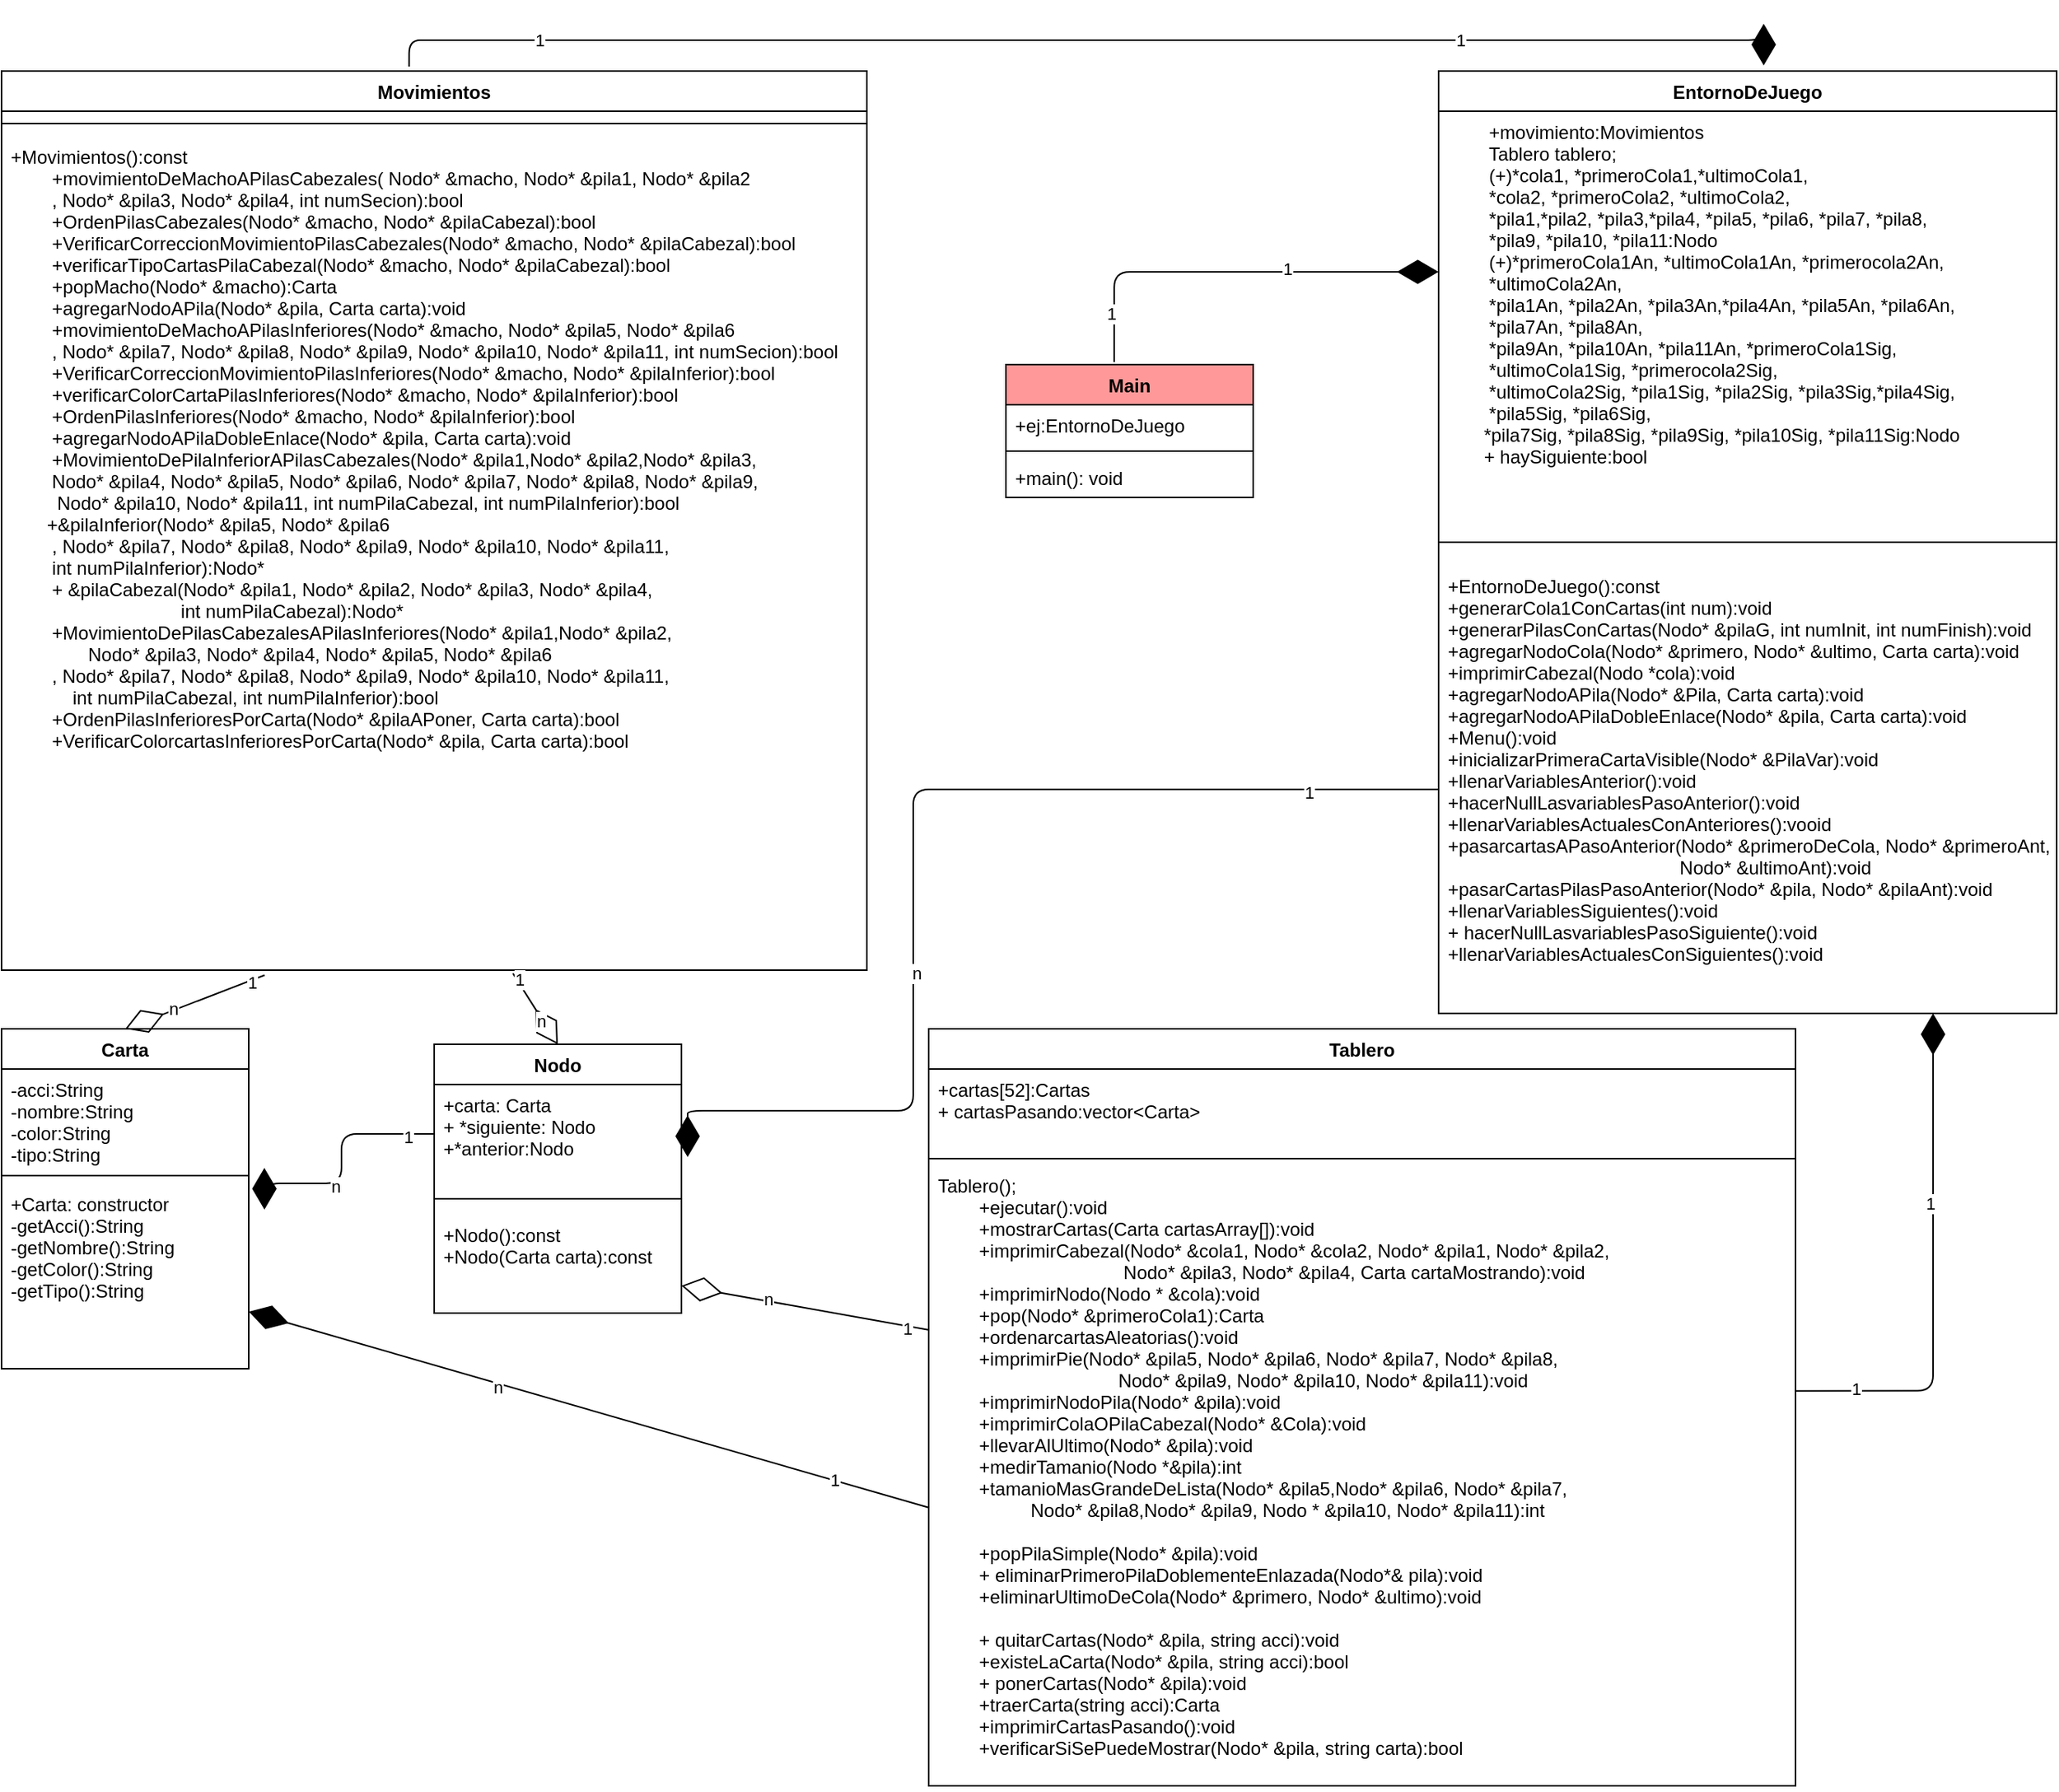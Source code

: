 <mxfile version="13.9.9" type="device"><diagram id="C5RBs43oDa-KdzZeNtuy" name="Page-1"><mxGraphModel dx="1086" dy="806" grid="1" gridSize="10" guides="1" tooltips="1" connect="1" arrows="1" fold="1" page="1" pageScale="1" pageWidth="827" pageHeight="1169" math="0" shadow="0"><root><mxCell id="WIyWlLk6GJQsqaUBKTNV-0"/><mxCell id="WIyWlLk6GJQsqaUBKTNV-1" parent="WIyWlLk6GJQsqaUBKTNV-0"/><mxCell id="x6oWoyoot9F923T2X3vi-0" value="Main" style="swimlane;fontStyle=1;align=center;verticalAlign=top;childLayout=stackLayout;horizontal=1;startSize=26;horizontalStack=0;resizeParent=1;resizeParentMax=0;resizeLast=0;collapsible=1;marginBottom=0;fillColor=#FF9999;" parent="WIyWlLk6GJQsqaUBKTNV-1" vertex="1"><mxGeometry x="770" y="240" width="160" height="86" as="geometry"/></mxCell><mxCell id="x6oWoyoot9F923T2X3vi-1" value="+ej:EntornoDeJuego" style="text;strokeColor=none;fillColor=none;align=left;verticalAlign=top;spacingLeft=4;spacingRight=4;overflow=hidden;rotatable=0;points=[[0,0.5],[1,0.5]];portConstraint=eastwest;" parent="x6oWoyoot9F923T2X3vi-0" vertex="1"><mxGeometry y="26" width="160" height="26" as="geometry"/></mxCell><mxCell id="x6oWoyoot9F923T2X3vi-2" value="" style="line;strokeWidth=1;fillColor=none;align=left;verticalAlign=middle;spacingTop=-1;spacingLeft=3;spacingRight=3;rotatable=0;labelPosition=right;points=[];portConstraint=eastwest;" parent="x6oWoyoot9F923T2X3vi-0" vertex="1"><mxGeometry y="52" width="160" height="8" as="geometry"/></mxCell><mxCell id="x6oWoyoot9F923T2X3vi-3" value="+main(): void" style="text;strokeColor=none;fillColor=none;align=left;verticalAlign=top;spacingLeft=4;spacingRight=4;overflow=hidden;rotatable=0;points=[[0,0.5],[1,0.5]];portConstraint=eastwest;" parent="x6oWoyoot9F923T2X3vi-0" vertex="1"><mxGeometry y="60" width="160" height="26" as="geometry"/></mxCell><mxCell id="x6oWoyoot9F923T2X3vi-4" value="Tablero" style="swimlane;fontStyle=1;align=center;verticalAlign=top;childLayout=stackLayout;horizontal=1;startSize=26;horizontalStack=0;resizeParent=1;resizeParentMax=0;resizeLast=0;collapsible=1;marginBottom=0;" parent="WIyWlLk6GJQsqaUBKTNV-1" vertex="1"><mxGeometry x="720" y="670" width="561" height="490" as="geometry"/></mxCell><mxCell id="x6oWoyoot9F923T2X3vi-5" value="+cartas[52]:Cartas&#10;+ cartasPasando:vector&lt;Carta&gt;" style="text;strokeColor=none;fillColor=none;align=left;verticalAlign=top;spacingLeft=4;spacingRight=4;overflow=hidden;rotatable=0;points=[[0,0.5],[1,0.5]];portConstraint=eastwest;" parent="x6oWoyoot9F923T2X3vi-4" vertex="1"><mxGeometry y="26" width="561" height="54" as="geometry"/></mxCell><mxCell id="x6oWoyoot9F923T2X3vi-6" value="" style="line;strokeWidth=1;fillColor=none;align=left;verticalAlign=middle;spacingTop=-1;spacingLeft=3;spacingRight=3;rotatable=0;labelPosition=right;points=[];portConstraint=eastwest;" parent="x6oWoyoot9F923T2X3vi-4" vertex="1"><mxGeometry y="80" width="561" height="8" as="geometry"/></mxCell><mxCell id="x6oWoyoot9F923T2X3vi-7" value="Tablero();&#10;        +ejecutar():void&#10;        +mostrarCartas(Carta cartasArray[]):void&#10;        +imprimirCabezal(Nodo* &amp;cola1, Nodo* &amp;cola2, Nodo* &amp;pila1, Nodo* &amp;pila2, &#10;                                    Nodo* &amp;pila3, Nodo* &amp;pila4, Carta cartaMostrando):void&#10;        +imprimirNodo(Nodo * &amp;cola):void&#10;        +pop(Nodo* &amp;primeroCola1):Carta&#10;        +ordenarcartasAleatorias():void&#10;        +imprimirPie(Nodo* &amp;pila5, Nodo* &amp;pila6, Nodo* &amp;pila7, Nodo* &amp;pila8, &#10;                                   Nodo* &amp;pila9, Nodo* &amp;pila10, Nodo* &amp;pila11):void&#10;        +imprimirNodoPila(Nodo* &amp;pila):void&#10;        +imprimirColaOPilaCabezal(Nodo* &amp;Cola):void&#10;        +llevarAlUltimo(Nodo* &amp;pila):void&#10;        +medirTamanio(Nodo *&amp;pila):int&#10;        +tamanioMasGrandeDeLista(Nodo* &amp;pila5,Nodo* &amp;pila6, Nodo* &amp;pila7, &#10;                  Nodo* &amp;pila8,Nodo* &amp;pila9, Nodo * &amp;pila10, Nodo* &amp;pila11):int&#10;        &#10;        +popPilaSimple(Nodo* &amp;pila):void&#10;        + eliminarPrimeroPilaDoblementeEnlazada(Nodo*&amp; pila):void&#10;        +eliminarUltimoDeCola(Nodo* &amp;primero, Nodo* &amp;ultimo):void&#10;&#10;        + quitarCartas(Nodo* &amp;pila, string acci):void&#10;        +existeLaCarta(Nodo* &amp;pila, string acci):bool&#10;        + ponerCartas(Nodo* &amp;pila):void&#10;        +traerCarta(string acci):Carta&#10;        +imprimirCartasPasando():void&#10;        +verificarSiSePuedeMostrar(Nodo* &amp;pila, string carta):bool" style="text;strokeColor=none;fillColor=none;align=left;verticalAlign=top;spacingLeft=4;spacingRight=4;overflow=hidden;rotatable=0;points=[[0,0.5],[1,0.5]];portConstraint=eastwest;" parent="x6oWoyoot9F923T2X3vi-4" vertex="1"><mxGeometry y="88" width="561" height="402" as="geometry"/></mxCell><mxCell id="981tE4igqkJsQbnCJtoW-1" value="Nodo" style="swimlane;fontStyle=1;align=center;verticalAlign=top;childLayout=stackLayout;horizontal=1;startSize=26;horizontalStack=0;resizeParent=1;resizeParentMax=0;resizeLast=0;collapsible=1;marginBottom=0;" parent="WIyWlLk6GJQsqaUBKTNV-1" vertex="1"><mxGeometry x="400" y="680" width="160" height="174" as="geometry"/></mxCell><mxCell id="981tE4igqkJsQbnCJtoW-2" value="+carta: Carta&#10;+ *siguiente: Nodo&#10;+*anterior:Nodo" style="text;strokeColor=none;fillColor=none;align=left;verticalAlign=top;spacingLeft=4;spacingRight=4;overflow=hidden;rotatable=0;points=[[0,0.5],[1,0.5]];portConstraint=eastwest;" parent="981tE4igqkJsQbnCJtoW-1" vertex="1"><mxGeometry y="26" width="160" height="64" as="geometry"/></mxCell><mxCell id="981tE4igqkJsQbnCJtoW-3" value="" style="line;strokeWidth=1;fillColor=none;align=left;verticalAlign=middle;spacingTop=-1;spacingLeft=3;spacingRight=3;rotatable=0;labelPosition=right;points=[];portConstraint=eastwest;" parent="981tE4igqkJsQbnCJtoW-1" vertex="1"><mxGeometry y="90" width="160" height="20" as="geometry"/></mxCell><mxCell id="981tE4igqkJsQbnCJtoW-5" value="+Nodo():const&#10;+Nodo(Carta carta):const" style="text;strokeColor=none;fillColor=none;align=left;verticalAlign=top;spacingLeft=4;spacingRight=4;overflow=hidden;rotatable=0;points=[[0,0.5],[1,0.5]];portConstraint=eastwest;" parent="981tE4igqkJsQbnCJtoW-1" vertex="1"><mxGeometry y="110" width="160" height="64" as="geometry"/></mxCell><mxCell id="981tE4igqkJsQbnCJtoW-6" value="Carta" style="swimlane;fontStyle=1;align=center;verticalAlign=top;childLayout=stackLayout;horizontal=1;startSize=26;horizontalStack=0;resizeParent=1;resizeParentMax=0;resizeLast=0;collapsible=1;marginBottom=0;" parent="WIyWlLk6GJQsqaUBKTNV-1" vertex="1"><mxGeometry x="120" y="670" width="160" height="220" as="geometry"/></mxCell><mxCell id="981tE4igqkJsQbnCJtoW-7" value="-acci:String&#10;-nombre:String&#10;-color:String&#10;-tipo:String" style="text;strokeColor=none;fillColor=none;align=left;verticalAlign=top;spacingLeft=4;spacingRight=4;overflow=hidden;rotatable=0;points=[[0,0.5],[1,0.5]];portConstraint=eastwest;" parent="981tE4igqkJsQbnCJtoW-6" vertex="1"><mxGeometry y="26" width="160" height="64" as="geometry"/></mxCell><mxCell id="981tE4igqkJsQbnCJtoW-8" value="" style="line;strokeWidth=1;fillColor=none;align=left;verticalAlign=middle;spacingTop=-1;spacingLeft=3;spacingRight=3;rotatable=0;labelPosition=right;points=[];portConstraint=eastwest;" parent="981tE4igqkJsQbnCJtoW-6" vertex="1"><mxGeometry y="90" width="160" height="10" as="geometry"/></mxCell><mxCell id="981tE4igqkJsQbnCJtoW-9" value="+Carta: constructor&#10;-getAcci():String&#10;-getNombre():String&#10;-getColor():String&#10;-getTipo():String" style="text;strokeColor=none;fillColor=none;align=left;verticalAlign=top;spacingLeft=4;spacingRight=4;overflow=hidden;rotatable=0;points=[[0,0.5],[1,0.5]];portConstraint=eastwest;" parent="981tE4igqkJsQbnCJtoW-6" vertex="1"><mxGeometry y="100" width="160" height="120" as="geometry"/></mxCell><mxCell id="981tE4igqkJsQbnCJtoW-10" value="" style="endArrow=diamondThin;endFill=1;endSize=24;html=1;entryX=1.063;entryY=1;entryDx=0;entryDy=0;entryPerimeter=0;edgeStyle=orthogonalEdgeStyle;" parent="WIyWlLk6GJQsqaUBKTNV-1" source="981tE4igqkJsQbnCJtoW-2" target="981tE4igqkJsQbnCJtoW-7" edge="1"><mxGeometry width="160" relative="1" as="geometry"><mxPoint x="1140" y="990" as="sourcePoint"/><mxPoint x="1310" y="990" as="targetPoint"/></mxGeometry></mxCell><mxCell id="981tE4igqkJsQbnCJtoW-11" value="1" style="edgeLabel;html=1;align=center;verticalAlign=middle;resizable=0;points=[];" parent="981tE4igqkJsQbnCJtoW-10" vertex="1" connectable="0"><mxGeometry x="-0.767" y="2" relative="1" as="geometry"><mxPoint as="offset"/></mxGeometry></mxCell><mxCell id="981tE4igqkJsQbnCJtoW-12" value="n" style="edgeLabel;html=1;align=center;verticalAlign=middle;resizable=0;points=[];" parent="981tE4igqkJsQbnCJtoW-10" vertex="1" connectable="0"><mxGeometry x="0.266" y="2" relative="1" as="geometry"><mxPoint as="offset"/></mxGeometry></mxCell><mxCell id="981tE4igqkJsQbnCJtoW-13" value="EntornoDeJuego" style="swimlane;fontStyle=1;align=center;verticalAlign=top;childLayout=stackLayout;horizontal=1;startSize=26;horizontalStack=0;resizeParent=1;resizeParentMax=0;resizeLast=0;collapsible=1;marginBottom=0;" parent="WIyWlLk6GJQsqaUBKTNV-1" vertex="1"><mxGeometry x="1050" y="50" width="400" height="610" as="geometry"/></mxCell><mxCell id="981tE4igqkJsQbnCJtoW-14" value="        +movimiento:Movimientos &#10;        Tablero tablero;&#10;        (+)*cola1, *primeroCola1,*ultimoCola1,&#10;        *cola2, *primeroCola2, *ultimoCola2,&#10;        *pila1,*pila2, *pila3,*pila4, *pila5, *pila6, *pila7, *pila8, &#10;        *pila9, *pila10, *pila11:Nodo&#10;        (+)*primeroCola1An, *ultimoCola1An, *primerocola2An, &#10;        *ultimoCola2An,&#10;        *pila1An, *pila2An, *pila3An,*pila4An, *pila5An, *pila6An, &#10;        *pila7An, *pila8An, &#10;        *pila9An, *pila10An, *pila11An, *primeroCola1Sig, &#10;        *ultimoCola1Sig, *primerocola2Sig,&#10;        *ultimoCola2Sig, *pila1Sig, *pila2Sig, *pila3Sig,*pila4Sig, &#10;        *pila5Sig, *pila6Sig, &#10;       *pila7Sig, *pila8Sig, *pila9Sig, *pila10Sig, *pila11Sig:Nodo&#10;       + haySiguiente:bool" style="text;strokeColor=none;fillColor=none;align=left;verticalAlign=top;spacingLeft=4;spacingRight=4;overflow=hidden;rotatable=0;points=[[0,0.5],[1,0.5]];portConstraint=eastwest;" parent="981tE4igqkJsQbnCJtoW-13" vertex="1"><mxGeometry y="26" width="400" height="264" as="geometry"/></mxCell><mxCell id="981tE4igqkJsQbnCJtoW-15" value="" style="line;strokeWidth=1;fillColor=none;align=left;verticalAlign=middle;spacingTop=-1;spacingLeft=3;spacingRight=3;rotatable=0;labelPosition=right;points=[];portConstraint=eastwest;" parent="981tE4igqkJsQbnCJtoW-13" vertex="1"><mxGeometry y="290" width="400" height="30" as="geometry"/></mxCell><mxCell id="981tE4igqkJsQbnCJtoW-16" value="+EntornoDeJuego():const&#10;+generarCola1ConCartas(int num):void&#10;+generarPilasConCartas(Nodo* &amp;pilaG, int numInit, int numFinish):void&#10;+agregarNodoCola(Nodo* &amp;primero, Nodo* &amp;ultimo, Carta carta):void&#10;+imprimirCabezal(Nodo *cola):void&#10;+agregarNodoAPila(Nodo* &amp;Pila, Carta carta):void&#10;+agregarNodoAPilaDobleEnlace(Nodo* &amp;pila, Carta carta):void&#10;+Menu():void&#10;+inicializarPrimeraCartaVisible(Nodo* &amp;PilaVar):void&#10;+llenarVariablesAnterior():void&#10;+hacerNullLasvariablesPasoAnterior():void&#10;+llenarVariablesActualesConAnteriores():vooid&#10;+pasarcartasAPasoAnterior(Nodo* &amp;primeroDeCola, Nodo* &amp;primeroAnt, &#10;                                             Nodo* &amp;ultimoAnt):void&#10;+pasarCartasPilasPasoAnterior(Nodo* &amp;pila, Nodo* &amp;pilaAnt):void&#10;+llenarVariablesSiguientes():void&#10;+ hacerNullLasvariablesPasoSiguiente():void&#10;+llenarVariablesActualesConSiguientes():void&#10;            " style="text;strokeColor=none;fillColor=none;align=left;verticalAlign=top;spacingLeft=4;spacingRight=4;overflow=hidden;rotatable=0;points=[[0,0.5],[1,0.5]];portConstraint=eastwest;" parent="981tE4igqkJsQbnCJtoW-13" vertex="1"><mxGeometry y="320" width="400" height="290" as="geometry"/></mxCell><mxCell id="981tE4igqkJsQbnCJtoW-17" value="Movimientos" style="swimlane;fontStyle=1;align=center;verticalAlign=top;childLayout=stackLayout;horizontal=1;startSize=26;horizontalStack=0;resizeParent=1;resizeParentMax=0;resizeLast=0;collapsible=1;marginBottom=0;" parent="WIyWlLk6GJQsqaUBKTNV-1" vertex="1"><mxGeometry x="120" y="50" width="560" height="582" as="geometry"/></mxCell><mxCell id="981tE4igqkJsQbnCJtoW-19" value="" style="line;strokeWidth=1;fillColor=none;align=left;verticalAlign=middle;spacingTop=-1;spacingLeft=3;spacingRight=3;rotatable=0;labelPosition=right;points=[];portConstraint=eastwest;" parent="981tE4igqkJsQbnCJtoW-17" vertex="1"><mxGeometry y="26" width="560" height="16" as="geometry"/></mxCell><mxCell id="981tE4igqkJsQbnCJtoW-20" value="+Movimientos():const&#10;        +movimientoDeMachoAPilasCabezales( Nodo* &amp;macho, Nodo* &amp;pila1, Nodo* &amp;pila2&#10;        , Nodo* &amp;pila3, Nodo* &amp;pila4, int numSecion):bool&#10;        +OrdenPilasCabezales(Nodo* &amp;macho, Nodo* &amp;pilaCabezal):bool&#10;        +VerificarCorreccionMovimientoPilasCabezales(Nodo* &amp;macho, Nodo* &amp;pilaCabezal):bool&#10;        +verificarTipoCartasPilaCabezal(Nodo* &amp;macho, Nodo* &amp;pilaCabezal):bool &#10;        +popMacho(Nodo* &amp;macho):Carta         &#10;        +agregarNodoAPila(Nodo* &amp;pila, Carta carta):void&#10;        +movimientoDeMachoAPilasInferiores(Nodo* &amp;macho, Nodo* &amp;pila5, Nodo* &amp;pila6&#10;        , Nodo* &amp;pila7, Nodo* &amp;pila8, Nodo* &amp;pila9, Nodo* &amp;pila10, Nodo* &amp;pila11, int numSecion):bool&#10;        +VerificarCorreccionMovimientoPilasInferiores(Nodo* &amp;macho, Nodo* &amp;pilaInferior):bool&#10;        +verificarColorCartaPilasInferiores(Nodo* &amp;macho, Nodo* &amp;pilaInferior):bool&#10;        +OrdenPilasInferiores(Nodo* &amp;macho, Nodo* &amp;pilaInferior):bool&#10;        +agregarNodoAPilaDobleEnlace(Nodo* &amp;pila, Carta carta):void&#10;        +MovimientoDePilaInferiorAPilasCabezales(Nodo* &amp;pila1,Nodo* &amp;pila2,Nodo* &amp;pila3, &#10;        Nodo* &amp;pila4, Nodo* &amp;pila5, Nodo* &amp;pila6, Nodo* &amp;pila7, Nodo* &amp;pila8, Nodo* &amp;pila9, &#10;         Nodo* &amp;pila10, Nodo* &amp;pila11, int numPilaCabezal, int numPilaInferior):bool&#10;       +&amp;pilaInferior(Nodo* &amp;pila5, Nodo* &amp;pila6&#10;        , Nodo* &amp;pila7, Nodo* &amp;pila8, Nodo* &amp;pila9, Nodo* &amp;pila10, Nodo* &amp;pila11, &#10;        int numPilaInferior):Nodo*&#10;        + &amp;pilaCabezal(Nodo* &amp;pila1, Nodo* &amp;pila2, Nodo* &amp;pila3, Nodo* &amp;pila4,&#10;                                 int numPilaCabezal):Nodo*&#10;        +MovimientoDePilasCabezalesAPilasInferiores(Nodo* &amp;pila1,Nodo* &amp;pila2,&#10;               Nodo* &amp;pila3, Nodo* &amp;pila4, Nodo* &amp;pila5, Nodo* &amp;pila6&#10;        , Nodo* &amp;pila7, Nodo* &amp;pila8, Nodo* &amp;pila9, Nodo* &amp;pila10, Nodo* &amp;pila11,&#10;            int numPilaCabezal, int numPilaInferior):bool&#10;        +OrdenPilasInferioresPorCarta(Nodo* &amp;pilaAPoner, Carta carta):bool&#10;        +VerificarColorcartasInferioresPorCarta(Nodo* &amp;pila, Carta carta):bool" style="text;strokeColor=none;fillColor=none;align=left;verticalAlign=top;spacingLeft=4;spacingRight=4;overflow=hidden;rotatable=0;points=[[0,0.5],[1,0.5]];portConstraint=eastwest;" parent="981tE4igqkJsQbnCJtoW-17" vertex="1"><mxGeometry y="42" width="560" height="540" as="geometry"/></mxCell><mxCell id="981tE4igqkJsQbnCJtoW-21" value="" style="endArrow=diamondThin;endFill=1;endSize=24;html=1;edgeStyle=orthogonalEdgeStyle;exitX=0.471;exitY=-0.005;exitDx=0;exitDy=0;exitPerimeter=0;entryX=0.526;entryY=-0.006;entryDx=0;entryDy=0;entryPerimeter=0;" parent="WIyWlLk6GJQsqaUBKTNV-1" source="981tE4igqkJsQbnCJtoW-17" target="981tE4igqkJsQbnCJtoW-13" edge="1"><mxGeometry width="160" relative="1" as="geometry"><mxPoint x="699.997" y="120" as="sourcePoint"/><mxPoint x="1180" y="160" as="targetPoint"/><Array as="points"><mxPoint x="398" y="30"/><mxPoint x="1180" y="30"/></Array></mxGeometry></mxCell><mxCell id="981tE4igqkJsQbnCJtoW-22" value="1" style="edgeLabel;html=1;align=center;verticalAlign=middle;resizable=0;points=[];" parent="981tE4igqkJsQbnCJtoW-21" vertex="1" connectable="0"><mxGeometry x="-0.767" y="2" relative="1" as="geometry"><mxPoint x="-5.08" y="2" as="offset"/></mxGeometry></mxCell><mxCell id="981tE4igqkJsQbnCJtoW-23" value="1" style="edgeLabel;html=1;align=center;verticalAlign=middle;resizable=0;points=[];" parent="981tE4igqkJsQbnCJtoW-21" vertex="1" connectable="0"><mxGeometry x="0.266" y="2" relative="1" as="geometry"><mxPoint x="120.89" y="2" as="offset"/></mxGeometry></mxCell><mxCell id="981tE4igqkJsQbnCJtoW-24" value="" style="endArrow=diamondThin;endFill=1;endSize=24;html=1;edgeStyle=orthogonalEdgeStyle;exitX=0.999;exitY=0.364;exitDx=0;exitDy=0;exitPerimeter=0;" parent="WIyWlLk6GJQsqaUBKTNV-1" source="x6oWoyoot9F923T2X3vi-7" target="981tE4igqkJsQbnCJtoW-16" edge="1"><mxGeometry width="160" relative="1" as="geometry"><mxPoint x="629.997" y="1050" as="sourcePoint"/><mxPoint x="1360" y="680" as="targetPoint"/><Array as="points"><mxPoint x="1370" y="904"/></Array></mxGeometry></mxCell><mxCell id="981tE4igqkJsQbnCJtoW-25" value="1" style="edgeLabel;html=1;align=center;verticalAlign=middle;resizable=0;points=[];" parent="981tE4igqkJsQbnCJtoW-24" vertex="1" connectable="0"><mxGeometry x="-0.767" y="2" relative="1" as="geometry"><mxPoint as="offset"/></mxGeometry></mxCell><mxCell id="981tE4igqkJsQbnCJtoW-26" value="1" style="edgeLabel;html=1;align=center;verticalAlign=middle;resizable=0;points=[];" parent="981tE4igqkJsQbnCJtoW-24" vertex="1" connectable="0"><mxGeometry x="0.266" y="2" relative="1" as="geometry"><mxPoint as="offset"/></mxGeometry></mxCell><mxCell id="981tE4igqkJsQbnCJtoW-28" value="" style="endArrow=diamondThin;endFill=1;endSize=24;html=1;entryX=1.025;entryY=0.734;entryDx=0;entryDy=0;entryPerimeter=0;edgeStyle=orthogonalEdgeStyle;" parent="WIyWlLk6GJQsqaUBKTNV-1" source="981tE4igqkJsQbnCJtoW-16" target="981tE4igqkJsQbnCJtoW-2" edge="1"><mxGeometry width="160" relative="1" as="geometry"><mxPoint x="873.94" y="880.94" as="sourcePoint"/><mxPoint x="694" y="960" as="targetPoint"/><Array as="points"><mxPoint x="710" y="515"/><mxPoint x="710" y="723"/></Array></mxGeometry></mxCell><mxCell id="981tE4igqkJsQbnCJtoW-29" value="1" style="edgeLabel;html=1;align=center;verticalAlign=middle;resizable=0;points=[];" parent="981tE4igqkJsQbnCJtoW-28" vertex="1" connectable="0"><mxGeometry x="-0.767" y="2" relative="1" as="geometry"><mxPoint as="offset"/></mxGeometry></mxCell><mxCell id="981tE4igqkJsQbnCJtoW-30" value="n" style="edgeLabel;html=1;align=center;verticalAlign=middle;resizable=0;points=[];" parent="981tE4igqkJsQbnCJtoW-28" vertex="1" connectable="0"><mxGeometry x="0.266" y="2" relative="1" as="geometry"><mxPoint as="offset"/></mxGeometry></mxCell><mxCell id="981tE4igqkJsQbnCJtoW-31" value="" style="endArrow=diamondThin;endFill=1;endSize=24;html=1;exitX=0;exitY=0.552;exitDx=0;exitDy=0;exitPerimeter=0;" parent="WIyWlLk6GJQsqaUBKTNV-1" source="x6oWoyoot9F923T2X3vi-7" target="981tE4igqkJsQbnCJtoW-9" edge="1"><mxGeometry width="160" relative="1" as="geometry"><mxPoint x="389.94" y="1010.94" as="sourcePoint"/><mxPoint x="210.02" y="1019.94" as="targetPoint"/></mxGeometry></mxCell><mxCell id="981tE4igqkJsQbnCJtoW-32" value="1" style="edgeLabel;html=1;align=center;verticalAlign=middle;resizable=0;points=[];" parent="981tE4igqkJsQbnCJtoW-31" vertex="1" connectable="0"><mxGeometry x="-0.767" y="2" relative="1" as="geometry"><mxPoint x="-8.85" y="-5.01" as="offset"/></mxGeometry></mxCell><mxCell id="981tE4igqkJsQbnCJtoW-33" value="n" style="edgeLabel;html=1;align=center;verticalAlign=middle;resizable=0;points=[];" parent="981tE4igqkJsQbnCJtoW-31" vertex="1" connectable="0"><mxGeometry x="0.266" y="2" relative="1" as="geometry"><mxPoint as="offset"/></mxGeometry></mxCell><mxCell id="981tE4igqkJsQbnCJtoW-34" value="" style="endArrow=diamondThin;endFill=0;endSize=24;html=1;" parent="WIyWlLk6GJQsqaUBKTNV-1" source="x6oWoyoot9F923T2X3vi-4" target="981tE4igqkJsQbnCJtoW-5" edge="1"><mxGeometry width="160" relative="1" as="geometry"><mxPoint x="460.0" y="949.998" as="sourcePoint"/><mxPoint x="612.72" y="1034.57" as="targetPoint"/></mxGeometry></mxCell><mxCell id="981tE4igqkJsQbnCJtoW-35" value="1" style="edgeLabel;html=1;align=center;verticalAlign=middle;resizable=0;points=[];" parent="981tE4igqkJsQbnCJtoW-34" vertex="1" connectable="0"><mxGeometry x="-0.819" y="1" relative="1" as="geometry"><mxPoint as="offset"/></mxGeometry></mxCell><mxCell id="981tE4igqkJsQbnCJtoW-36" value="n" style="edgeLabel;html=1;align=center;verticalAlign=middle;resizable=0;points=[];" parent="981tE4igqkJsQbnCJtoW-34" vertex="1" connectable="0"><mxGeometry x="0.311" y="-1" relative="1" as="geometry"><mxPoint as="offset"/></mxGeometry></mxCell><mxCell id="981tE4igqkJsQbnCJtoW-37" value="" style="endArrow=diamondThin;endFill=0;endSize=24;html=1;entryX=0.5;entryY=0;entryDx=0;entryDy=0;exitX=0.304;exitY=1.006;exitDx=0;exitDy=0;exitPerimeter=0;" parent="WIyWlLk6GJQsqaUBKTNV-1" source="981tE4igqkJsQbnCJtoW-20" target="981tE4igqkJsQbnCJtoW-6" edge="1"><mxGeometry width="160" relative="1" as="geometry"><mxPoint x="328" y="670" as="sourcePoint"/><mxPoint x="396.5" y="694" as="targetPoint"/></mxGeometry></mxCell><mxCell id="981tE4igqkJsQbnCJtoW-38" value="1" style="edgeLabel;html=1;align=center;verticalAlign=middle;resizable=0;points=[];" parent="981tE4igqkJsQbnCJtoW-37" vertex="1" connectable="0"><mxGeometry x="-0.819" y="1" relative="1" as="geometry"><mxPoint as="offset"/></mxGeometry></mxCell><mxCell id="981tE4igqkJsQbnCJtoW-39" value="n" style="edgeLabel;html=1;align=center;verticalAlign=middle;resizable=0;points=[];" parent="981tE4igqkJsQbnCJtoW-37" vertex="1" connectable="0"><mxGeometry x="0.311" y="-1" relative="1" as="geometry"><mxPoint as="offset"/></mxGeometry></mxCell><mxCell id="981tE4igqkJsQbnCJtoW-40" value="" style="endArrow=diamondThin;endFill=0;endSize=24;html=1;entryX=0.5;entryY=0;entryDx=0;entryDy=0;exitX=0.591;exitY=1.004;exitDx=0;exitDy=0;exitPerimeter=0;" parent="WIyWlLk6GJQsqaUBKTNV-1" source="981tE4igqkJsQbnCJtoW-20" target="981tE4igqkJsQbnCJtoW-1" edge="1"><mxGeometry width="160" relative="1" as="geometry"><mxPoint x="300.24" y="685.24" as="sourcePoint"/><mxPoint x="210" y="770" as="targetPoint"/></mxGeometry></mxCell><mxCell id="981tE4igqkJsQbnCJtoW-41" value="1" style="edgeLabel;html=1;align=center;verticalAlign=middle;resizable=0;points=[];" parent="981tE4igqkJsQbnCJtoW-40" vertex="1" connectable="0"><mxGeometry x="-0.819" y="1" relative="1" as="geometry"><mxPoint as="offset"/></mxGeometry></mxCell><mxCell id="981tE4igqkJsQbnCJtoW-42" value="n" style="edgeLabel;html=1;align=center;verticalAlign=middle;resizable=0;points=[];" parent="981tE4igqkJsQbnCJtoW-40" vertex="1" connectable="0"><mxGeometry x="0.311" y="-1" relative="1" as="geometry"><mxPoint as="offset"/></mxGeometry></mxCell><mxCell id="981tE4igqkJsQbnCJtoW-43" value="" style="endArrow=diamondThin;endFill=1;endSize=24;html=1;exitX=0.438;exitY=-0.019;exitDx=0;exitDy=0;exitPerimeter=0;edgeStyle=orthogonalEdgeStyle;" parent="WIyWlLk6GJQsqaUBKTNV-1" source="x6oWoyoot9F923T2X3vi-0" target="981tE4igqkJsQbnCJtoW-14" edge="1"><mxGeometry width="160" relative="1" as="geometry"><mxPoint x="1346" y="449.998" as="sourcePoint"/><mxPoint x="1210.0" y="522.036" as="targetPoint"/><Array as="points"><mxPoint x="840" y="180"/></Array></mxGeometry></mxCell><mxCell id="981tE4igqkJsQbnCJtoW-44" value="1" style="edgeLabel;html=1;align=center;verticalAlign=middle;resizable=0;points=[];" parent="981tE4igqkJsQbnCJtoW-43" vertex="1" connectable="0"><mxGeometry x="-0.767" y="2" relative="1" as="geometry"><mxPoint as="offset"/></mxGeometry></mxCell><mxCell id="981tE4igqkJsQbnCJtoW-45" value="1" style="edgeLabel;html=1;align=center;verticalAlign=middle;resizable=0;points=[];" parent="981tE4igqkJsQbnCJtoW-43" vertex="1" connectable="0"><mxGeometry x="0.266" y="2" relative="1" as="geometry"><mxPoint as="offset"/></mxGeometry></mxCell></root></mxGraphModel></diagram></mxfile>